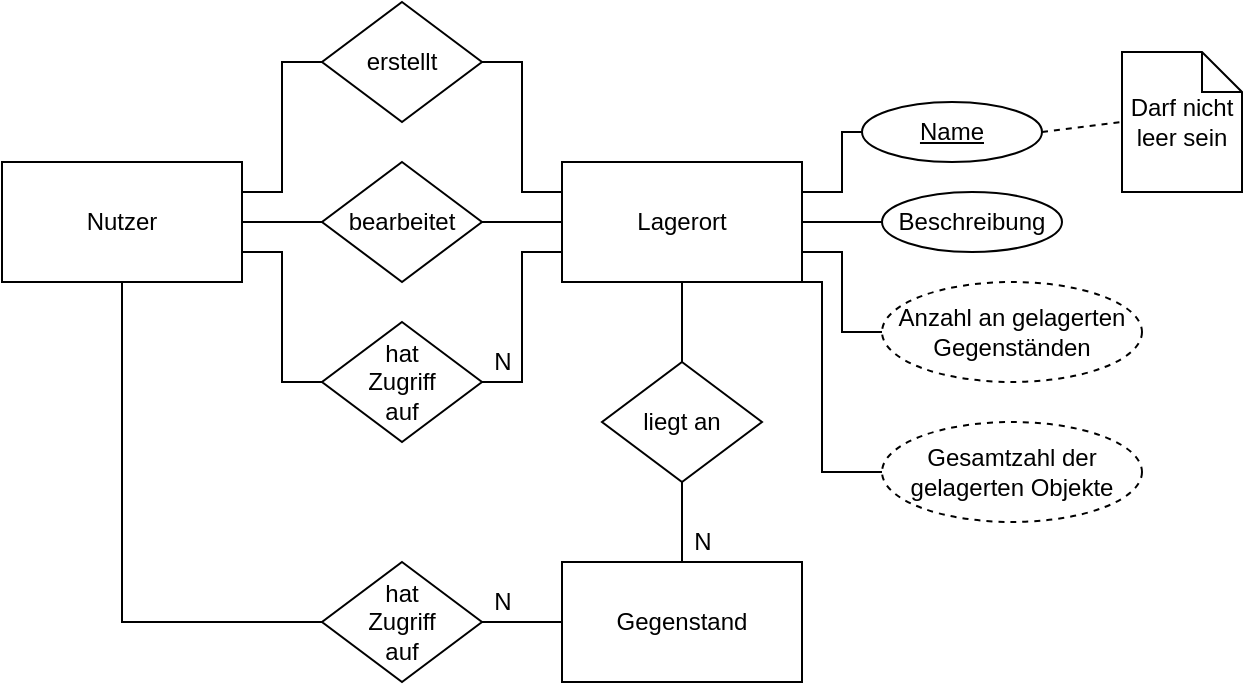 <mxfile version="13.2.4" type="device"><diagram id="vuqptgvCROiWCIZ7pHLm" name="Page-1"><mxGraphModel dx="782" dy="388" grid="1" gridSize="10" guides="1" tooltips="1" connect="1" arrows="1" fold="1" page="1" pageScale="1" pageWidth="850" pageHeight="1100" math="0" shadow="0"><root><mxCell id="0"/><mxCell id="1" parent="0"/><mxCell id="Ubz33xR6WcrGUtMUEMTy-5" style="edgeStyle=orthogonalEdgeStyle;rounded=0;orthogonalLoop=1;jettySize=auto;html=1;exitX=1;exitY=0.25;exitDx=0;exitDy=0;entryX=0;entryY=0.5;entryDx=0;entryDy=0;endArrow=none;endFill=0;" parent="1" source="Ubz33xR6WcrGUtMUEMTy-1" target="Ubz33xR6WcrGUtMUEMTy-3" edge="1"><mxGeometry relative="1" as="geometry"/></mxCell><mxCell id="Ubz33xR6WcrGUtMUEMTy-7" style="edgeStyle=orthogonalEdgeStyle;rounded=0;orthogonalLoop=1;jettySize=auto;html=1;exitX=1;exitY=0.5;exitDx=0;exitDy=0;entryX=0;entryY=0.5;entryDx=0;entryDy=0;endArrow=none;endFill=0;" parent="1" source="Ubz33xR6WcrGUtMUEMTy-1" target="Ubz33xR6WcrGUtMUEMTy-4" edge="1"><mxGeometry relative="1" as="geometry"/></mxCell><mxCell id="Ubz33xR6WcrGUtMUEMTy-32" style="edgeStyle=elbowEdgeStyle;rounded=0;orthogonalLoop=1;jettySize=auto;html=1;exitX=1;exitY=0.75;exitDx=0;exitDy=0;entryX=0;entryY=0.5;entryDx=0;entryDy=0;endArrow=none;endFill=0;" parent="1" source="Ubz33xR6WcrGUtMUEMTy-1" target="Ubz33xR6WcrGUtMUEMTy-31" edge="1"><mxGeometry relative="1" as="geometry"/></mxCell><mxCell id="Ubz33xR6WcrGUtMUEMTy-1" value="Nutzer" style="rounded=0;whiteSpace=wrap;html=1;" parent="1" vertex="1"><mxGeometry x="120" y="80" width="120" height="60" as="geometry"/></mxCell><mxCell id="Ubz33xR6WcrGUtMUEMTy-12" style="edgeStyle=orthogonalEdgeStyle;rounded=0;orthogonalLoop=1;jettySize=auto;html=1;exitX=1;exitY=0.25;exitDx=0;exitDy=0;entryX=0;entryY=0.5;entryDx=0;entryDy=0;endArrow=none;endFill=0;" parent="1" source="Ubz33xR6WcrGUtMUEMTy-2" target="Ubz33xR6WcrGUtMUEMTy-10" edge="1"><mxGeometry relative="1" as="geometry"/></mxCell><mxCell id="Ubz33xR6WcrGUtMUEMTy-13" style="edgeStyle=orthogonalEdgeStyle;rounded=0;orthogonalLoop=1;jettySize=auto;html=1;exitX=1;exitY=0.5;exitDx=0;exitDy=0;entryX=0;entryY=0.5;entryDx=0;entryDy=0;endArrow=none;endFill=0;" parent="1" source="Ubz33xR6WcrGUtMUEMTy-2" target="Ubz33xR6WcrGUtMUEMTy-11" edge="1"><mxGeometry relative="1" as="geometry"/></mxCell><mxCell id="Ubz33xR6WcrGUtMUEMTy-20" style="edgeStyle=elbowEdgeStyle;rounded=0;orthogonalLoop=1;jettySize=auto;html=1;exitX=0.5;exitY=1;exitDx=0;exitDy=0;entryX=0.5;entryY=0;entryDx=0;entryDy=0;endArrow=none;endFill=0;" parent="1" source="Ubz33xR6WcrGUtMUEMTy-2" target="Ubz33xR6WcrGUtMUEMTy-19" edge="1"><mxGeometry relative="1" as="geometry"/></mxCell><mxCell id="Ubz33xR6WcrGUtMUEMTy-26" style="edgeStyle=elbowEdgeStyle;rounded=0;orthogonalLoop=1;jettySize=auto;html=1;exitX=1;exitY=0.75;exitDx=0;exitDy=0;entryX=0;entryY=0.5;entryDx=0;entryDy=0;endArrow=none;endFill=0;" parent="1" source="Ubz33xR6WcrGUtMUEMTy-2" target="Ubz33xR6WcrGUtMUEMTy-25" edge="1"><mxGeometry relative="1" as="geometry"/></mxCell><mxCell id="Ubz33xR6WcrGUtMUEMTy-2" value="Lagerort" style="rounded=0;whiteSpace=wrap;html=1;" parent="1" vertex="1"><mxGeometry x="400" y="80" width="120" height="60" as="geometry"/></mxCell><mxCell id="Ubz33xR6WcrGUtMUEMTy-6" style="edgeStyle=orthogonalEdgeStyle;rounded=0;orthogonalLoop=1;jettySize=auto;html=1;exitX=1;exitY=0.5;exitDx=0;exitDy=0;entryX=0;entryY=0.25;entryDx=0;entryDy=0;endArrow=none;endFill=0;" parent="1" source="Ubz33xR6WcrGUtMUEMTy-3" target="Ubz33xR6WcrGUtMUEMTy-2" edge="1"><mxGeometry relative="1" as="geometry"/></mxCell><mxCell id="Ubz33xR6WcrGUtMUEMTy-3" value="erstellt" style="rhombus;whiteSpace=wrap;html=1;" parent="1" vertex="1"><mxGeometry x="280.0" y="-5.684e-14" width="80" height="60" as="geometry"/></mxCell><mxCell id="Ubz33xR6WcrGUtMUEMTy-8" style="edgeStyle=orthogonalEdgeStyle;rounded=0;orthogonalLoop=1;jettySize=auto;html=1;exitX=1;exitY=0.5;exitDx=0;exitDy=0;entryX=0;entryY=0.5;entryDx=0;entryDy=0;endArrow=none;endFill=0;" parent="1" source="Ubz33xR6WcrGUtMUEMTy-4" target="Ubz33xR6WcrGUtMUEMTy-2" edge="1"><mxGeometry relative="1" as="geometry"/></mxCell><mxCell id="Ubz33xR6WcrGUtMUEMTy-4" value="bearbeitet" style="rhombus;whiteSpace=wrap;html=1;" parent="1" vertex="1"><mxGeometry x="280.0" y="80.0" width="80" height="60" as="geometry"/></mxCell><mxCell id="Ubz33xR6WcrGUtMUEMTy-15" style="rounded=0;orthogonalLoop=1;jettySize=auto;html=1;exitX=1;exitY=0.5;exitDx=0;exitDy=0;entryX=0;entryY=0.5;entryDx=0;entryDy=0;entryPerimeter=0;endArrow=none;endFill=0;dashed=1;" parent="1" source="Ubz33xR6WcrGUtMUEMTy-10" target="Ubz33xR6WcrGUtMUEMTy-14" edge="1"><mxGeometry relative="1" as="geometry"/></mxCell><mxCell id="Ubz33xR6WcrGUtMUEMTy-10" value="&lt;u&gt;Name&lt;/u&gt;" style="ellipse;whiteSpace=wrap;html=1;" parent="1" vertex="1"><mxGeometry x="550" y="50" width="90" height="30" as="geometry"/></mxCell><mxCell id="Ubz33xR6WcrGUtMUEMTy-11" value="Beschreibung" style="ellipse;whiteSpace=wrap;html=1;" parent="1" vertex="1"><mxGeometry x="560" y="95" width="90" height="30" as="geometry"/></mxCell><mxCell id="Ubz33xR6WcrGUtMUEMTy-14" value="Darf nicht leer sein" style="shape=note;size=20;whiteSpace=wrap;html=1;" parent="1" vertex="1"><mxGeometry x="680" y="25" width="60" height="70" as="geometry"/></mxCell><mxCell id="Ubz33xR6WcrGUtMUEMTy-16" value="Gegenstand" style="rounded=0;whiteSpace=wrap;html=1;" parent="1" vertex="1"><mxGeometry x="400" y="280" width="120" height="60" as="geometry"/></mxCell><mxCell id="Ubz33xR6WcrGUtMUEMTy-21" style="edgeStyle=elbowEdgeStyle;rounded=0;orthogonalLoop=1;jettySize=auto;html=1;exitX=0.5;exitY=1;exitDx=0;exitDy=0;entryX=0.5;entryY=0;entryDx=0;entryDy=0;endArrow=none;endFill=0;" parent="1" source="Ubz33xR6WcrGUtMUEMTy-19" target="Ubz33xR6WcrGUtMUEMTy-16" edge="1"><mxGeometry relative="1" as="geometry"/></mxCell><mxCell id="Ubz33xR6WcrGUtMUEMTy-19" value="liegt an" style="rhombus;whiteSpace=wrap;html=1;" parent="1" vertex="1"><mxGeometry x="420.0" y="180.0" width="80" height="60" as="geometry"/></mxCell><mxCell id="Ubz33xR6WcrGUtMUEMTy-22" value="N" style="text;html=1;align=center;verticalAlign=middle;resizable=0;points=[];autosize=1;" parent="1" vertex="1"><mxGeometry x="460" y="260" width="20" height="20" as="geometry"/></mxCell><mxCell id="Ubz33xR6WcrGUtMUEMTy-25" value="Anzahl an gelagerten Gegenständen" style="ellipse;whiteSpace=wrap;html=1;dashed=1;" parent="1" vertex="1"><mxGeometry x="560" y="140" width="130" height="50" as="geometry"/></mxCell><mxCell id="Ubz33xR6WcrGUtMUEMTy-30" style="edgeStyle=elbowEdgeStyle;rounded=0;orthogonalLoop=1;jettySize=auto;html=1;exitX=0;exitY=0.5;exitDx=0;exitDy=0;entryX=1;entryY=1;entryDx=0;entryDy=0;endArrow=none;endFill=0;" parent="1" source="Ubz33xR6WcrGUtMUEMTy-27" target="Ubz33xR6WcrGUtMUEMTy-2" edge="1"><mxGeometry relative="1" as="geometry"><Array as="points"><mxPoint x="530" y="190"/></Array></mxGeometry></mxCell><mxCell id="Ubz33xR6WcrGUtMUEMTy-27" value="Gesamtzahl der gelagerten Objekte" style="ellipse;whiteSpace=wrap;html=1;dashed=1;" parent="1" vertex="1"><mxGeometry x="560" y="210" width="130" height="50" as="geometry"/></mxCell><mxCell id="Ubz33xR6WcrGUtMUEMTy-33" style="edgeStyle=elbowEdgeStyle;rounded=0;orthogonalLoop=1;jettySize=auto;html=1;exitX=1;exitY=0.5;exitDx=0;exitDy=0;entryX=0;entryY=0.75;entryDx=0;entryDy=0;endArrow=none;endFill=0;" parent="1" source="Ubz33xR6WcrGUtMUEMTy-31" target="Ubz33xR6WcrGUtMUEMTy-2" edge="1"><mxGeometry relative="1" as="geometry"/></mxCell><mxCell id="Ubz33xR6WcrGUtMUEMTy-31" value="hat&lt;br&gt;Zugriff&lt;br&gt;auf" style="rhombus;whiteSpace=wrap;html=1;" parent="1" vertex="1"><mxGeometry x="280.0" y="160.0" width="80" height="60" as="geometry"/></mxCell><mxCell id="Ubz33xR6WcrGUtMUEMTy-34" value="N" style="text;html=1;align=center;verticalAlign=middle;resizable=0;points=[];autosize=1;" parent="1" vertex="1"><mxGeometry x="360" y="170" width="20" height="20" as="geometry"/></mxCell><mxCell id="sIIZu81l9Hum4Ldddv6t-2" style="edgeStyle=orthogonalEdgeStyle;rounded=0;orthogonalLoop=1;jettySize=auto;html=1;exitX=1;exitY=0.5;exitDx=0;exitDy=0;entryX=0;entryY=0.5;entryDx=0;entryDy=0;endArrow=none;endFill=0;" edge="1" parent="1" source="sIIZu81l9Hum4Ldddv6t-1" target="Ubz33xR6WcrGUtMUEMTy-16"><mxGeometry relative="1" as="geometry"/></mxCell><mxCell id="sIIZu81l9Hum4Ldddv6t-3" style="edgeStyle=orthogonalEdgeStyle;rounded=0;orthogonalLoop=1;jettySize=auto;html=1;exitX=0;exitY=0.5;exitDx=0;exitDy=0;entryX=0.5;entryY=1;entryDx=0;entryDy=0;endArrow=none;endFill=0;" edge="1" parent="1" source="sIIZu81l9Hum4Ldddv6t-1" target="Ubz33xR6WcrGUtMUEMTy-1"><mxGeometry relative="1" as="geometry"/></mxCell><mxCell id="sIIZu81l9Hum4Ldddv6t-1" value="hat&lt;br&gt;Zugriff&lt;br&gt;auf" style="rhombus;whiteSpace=wrap;html=1;" vertex="1" parent="1"><mxGeometry x="280.0" y="280.0" width="80" height="60" as="geometry"/></mxCell><mxCell id="sIIZu81l9Hum4Ldddv6t-5" value="N" style="text;html=1;align=center;verticalAlign=middle;resizable=0;points=[];autosize=1;" vertex="1" parent="1"><mxGeometry x="360" y="290" width="20" height="20" as="geometry"/></mxCell></root></mxGraphModel></diagram></mxfile>